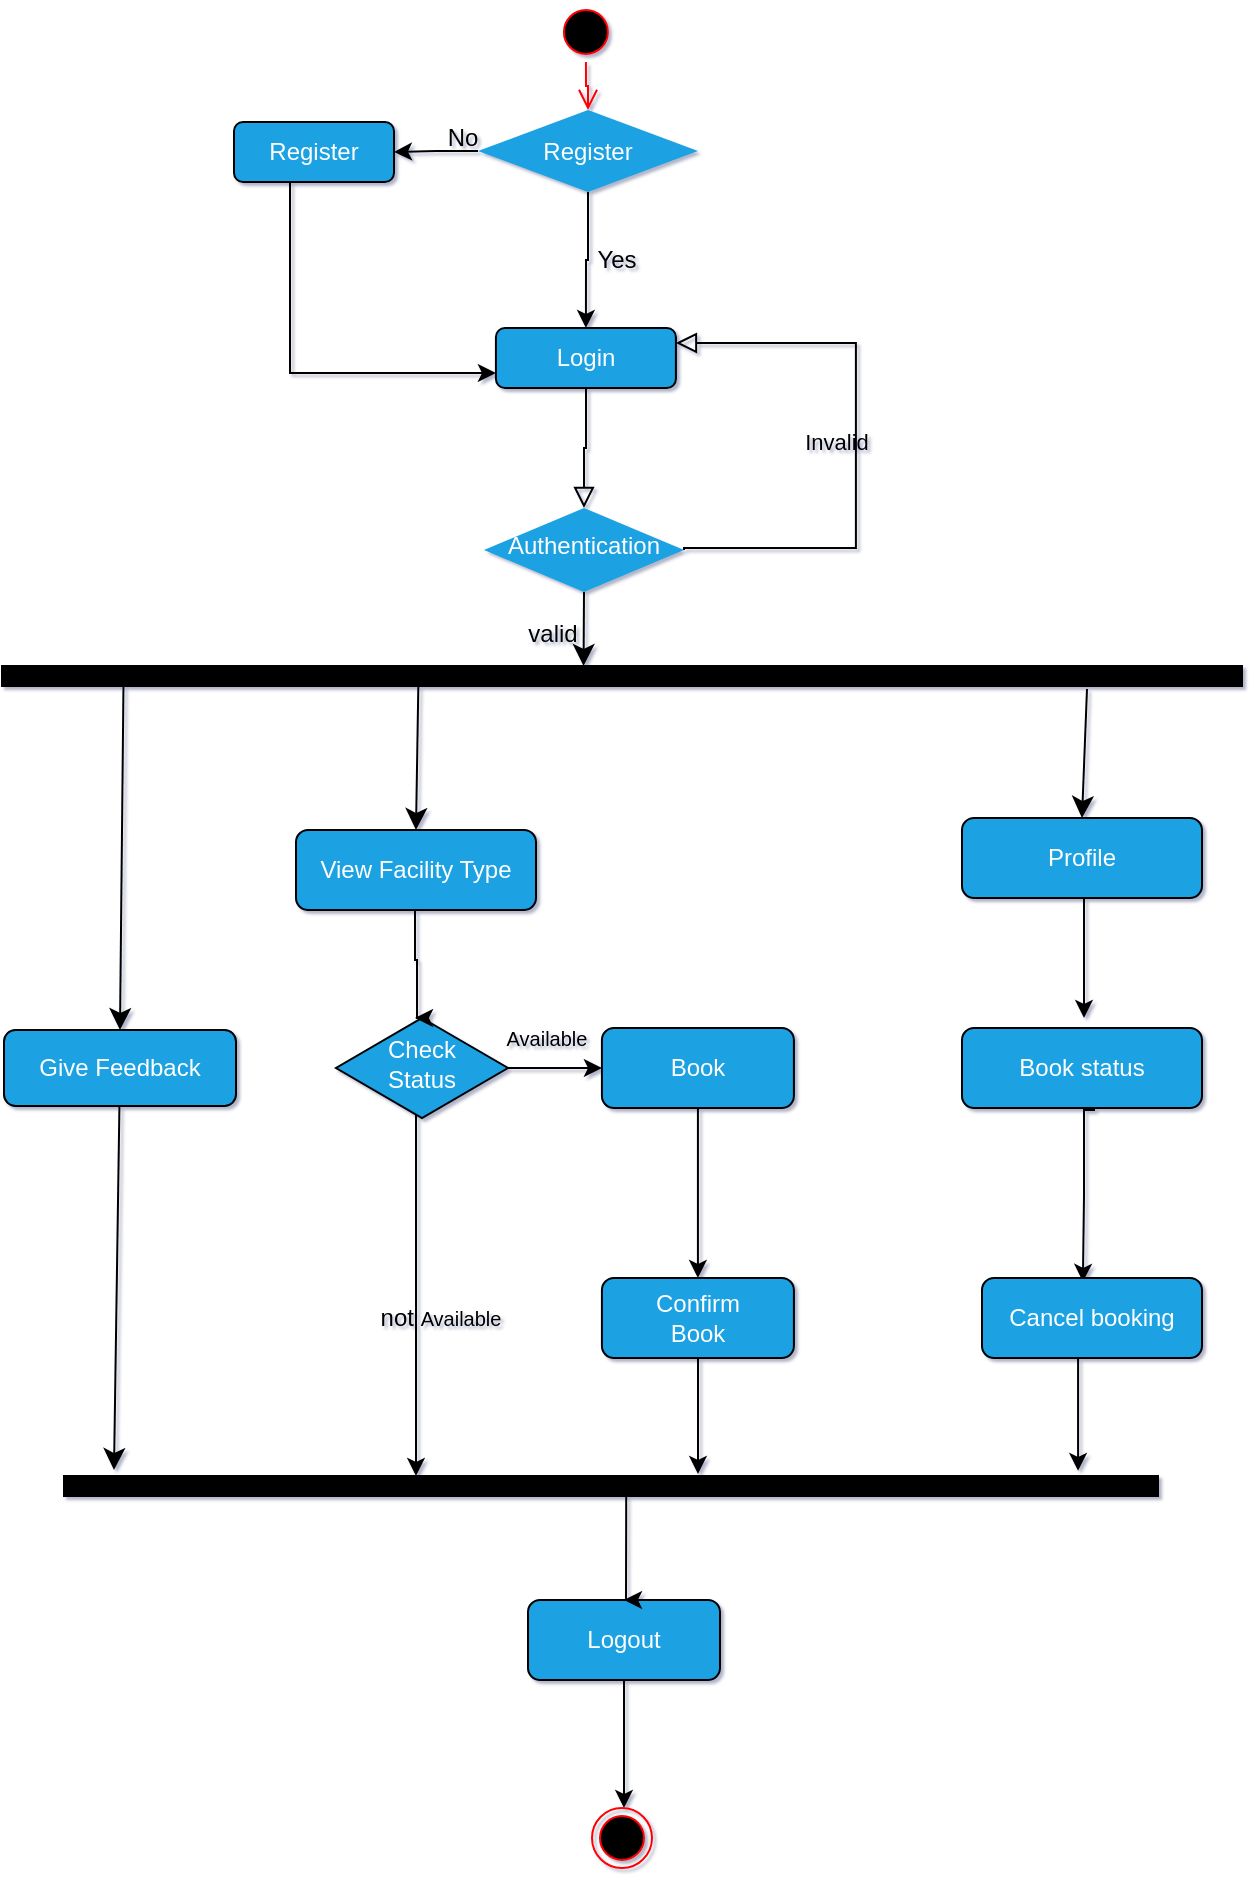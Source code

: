 <mxfile version="21.6.8" type="device">
  <diagram id="C5RBs43oDa-KdzZeNtuy" name="Page-1">
    <mxGraphModel dx="1100" dy="663" grid="0" gridSize="10" guides="1" tooltips="1" connect="1" arrows="1" fold="1" page="1" pageScale="1" pageWidth="827" pageHeight="1169" background="#FFFFFF" math="0" shadow="1">
      <root>
        <mxCell id="WIyWlLk6GJQsqaUBKTNV-0" />
        <mxCell id="WIyWlLk6GJQsqaUBKTNV-1" parent="WIyWlLk6GJQsqaUBKTNV-0" />
        <mxCell id="WIyWlLk6GJQsqaUBKTNV-2" value="" style="rounded=0;html=1;jettySize=auto;orthogonalLoop=1;fontSize=11;endArrow=block;endFill=0;endSize=8;strokeWidth=1;shadow=0;labelBackgroundColor=none;edgeStyle=orthogonalEdgeStyle;strokeColor=#000000;" parent="WIyWlLk6GJQsqaUBKTNV-1" source="WIyWlLk6GJQsqaUBKTNV-3" target="WIyWlLk6GJQsqaUBKTNV-6" edge="1">
          <mxGeometry relative="1" as="geometry" />
        </mxCell>
        <mxCell id="WIyWlLk6GJQsqaUBKTNV-3" value="Login" style="rounded=1;whiteSpace=wrap;html=1;fontSize=12;glass=0;strokeWidth=1;shadow=0;fillColor=#1ba1e2;fontColor=#ffffff;strokeColor=#000000;" parent="WIyWlLk6GJQsqaUBKTNV-1" vertex="1">
          <mxGeometry x="349.96" y="166" width="90" height="30" as="geometry" />
        </mxCell>
        <mxCell id="WIyWlLk6GJQsqaUBKTNV-5" value="&lt;font&gt;Invalid&lt;/font&gt;" style="edgeStyle=orthogonalEdgeStyle;rounded=0;html=1;jettySize=auto;orthogonalLoop=1;fontSize=11;endArrow=block;endFill=0;endSize=8;strokeWidth=1;shadow=0;labelBackgroundColor=none;entryX=1;entryY=0.25;entryDx=0;entryDy=0;exitX=1;exitY=0.5;exitDx=0;exitDy=0;strokeColor=#000000;fontColor=#000000;" parent="WIyWlLk6GJQsqaUBKTNV-1" source="WIyWlLk6GJQsqaUBKTNV-6" target="WIyWlLk6GJQsqaUBKTNV-3" edge="1">
          <mxGeometry y="10" relative="1" as="geometry">
            <mxPoint as="offset" />
            <mxPoint x="549.96" y="186" as="targetPoint" />
            <Array as="points">
              <mxPoint x="529.96" y="276" />
              <mxPoint x="529.96" y="174" />
            </Array>
          </mxGeometry>
        </mxCell>
        <mxCell id="8BPu_o3kOxfXDKiwP98S-32" style="edgeStyle=orthogonalEdgeStyle;rounded=0;orthogonalLoop=1;jettySize=auto;html=1;strokeColor=#000000;" parent="WIyWlLk6GJQsqaUBKTNV-1" source="WIyWlLk6GJQsqaUBKTNV-6" edge="1">
          <mxGeometry relative="1" as="geometry">
            <mxPoint x="396" y="280" as="targetPoint" />
            <Array as="points">
              <mxPoint x="396" y="280" />
            </Array>
          </mxGeometry>
        </mxCell>
        <mxCell id="Hv_kiw9oEFp-t0dqKTi3-8" style="edgeStyle=none;curved=1;rounded=0;orthogonalLoop=1;jettySize=auto;html=1;exitX=0.5;exitY=1;exitDx=0;exitDy=0;entryX=0.469;entryY=0;entryDx=0;entryDy=0;entryPerimeter=0;fontSize=12;startSize=8;endSize=8;" edge="1" parent="WIyWlLk6GJQsqaUBKTNV-1" source="WIyWlLk6GJQsqaUBKTNV-6" target="8BPu_o3kOxfXDKiwP98S-8">
          <mxGeometry relative="1" as="geometry" />
        </mxCell>
        <mxCell id="WIyWlLk6GJQsqaUBKTNV-6" value="Authentication" style="rhombus;whiteSpace=wrap;html=1;shadow=0;fontFamily=Helvetica;fontSize=12;align=center;strokeWidth=1;spacing=6;spacingTop=-4;fillColor=#1ba1e2;fontColor=#ffffff;strokeColor=none;" parent="WIyWlLk6GJQsqaUBKTNV-1" vertex="1">
          <mxGeometry x="344" y="256" width="100" height="42" as="geometry" />
        </mxCell>
        <mxCell id="8BPu_o3kOxfXDKiwP98S-28" style="edgeStyle=orthogonalEdgeStyle;rounded=0;orthogonalLoop=1;jettySize=auto;html=1;strokeColor=#000000;" parent="WIyWlLk6GJQsqaUBKTNV-1" edge="1">
          <mxGeometry relative="1" as="geometry">
            <mxPoint x="310" y="523.75" as="sourcePoint" />
            <mxPoint x="310" y="740" as="targetPoint" />
            <Array as="points">
              <mxPoint x="310" y="690" />
              <mxPoint x="310" y="690" />
            </Array>
          </mxGeometry>
        </mxCell>
        <mxCell id="8BPu_o3kOxfXDKiwP98S-52" style="edgeStyle=orthogonalEdgeStyle;rounded=0;orthogonalLoop=1;jettySize=auto;html=1;strokeColor=#000000;" parent="WIyWlLk6GJQsqaUBKTNV-1" source="WIyWlLk6GJQsqaUBKTNV-10" target="8BPu_o3kOxfXDKiwP98S-17" edge="1">
          <mxGeometry relative="1" as="geometry" />
        </mxCell>
        <mxCell id="WIyWlLk6GJQsqaUBKTNV-10" value="Check&lt;br&gt;Status" style="rhombus;whiteSpace=wrap;html=1;shadow=0;fontFamily=Helvetica;fontSize=12;align=center;strokeWidth=1;spacing=6;spacingTop=-4;fillColor=#1ba1e2;fontColor=#ffffff;strokeColor=#000000;" parent="WIyWlLk6GJQsqaUBKTNV-1" vertex="1">
          <mxGeometry x="270" y="511" width="86" height="50" as="geometry" />
        </mxCell>
        <mxCell id="8BPu_o3kOxfXDKiwP98S-0" value="" style="ellipse;html=1;shape=startState;fillColor=#000000;strokeColor=#ff0000;" parent="WIyWlLk6GJQsqaUBKTNV-1" vertex="1">
          <mxGeometry x="379.96" y="3" width="30" height="30" as="geometry" />
        </mxCell>
        <mxCell id="8BPu_o3kOxfXDKiwP98S-1" value="" style="edgeStyle=orthogonalEdgeStyle;html=1;verticalAlign=bottom;endArrow=open;endSize=8;strokeColor=#ff0000;rounded=0;entryX=0.5;entryY=0;entryDx=0;entryDy=0;entryPerimeter=0;" parent="WIyWlLk6GJQsqaUBKTNV-1" source="8BPu_o3kOxfXDKiwP98S-0" target="8BPu_o3kOxfXDKiwP98S-2" edge="1">
          <mxGeometry relative="1" as="geometry">
            <mxPoint x="409.96" y="16" as="targetPoint" />
          </mxGeometry>
        </mxCell>
        <mxCell id="8BPu_o3kOxfXDKiwP98S-4" style="edgeStyle=orthogonalEdgeStyle;rounded=0;orthogonalLoop=1;jettySize=auto;html=1;entryX=1;entryY=0.5;entryDx=0;entryDy=0;strokeColor=#000000;" parent="WIyWlLk6GJQsqaUBKTNV-1" source="8BPu_o3kOxfXDKiwP98S-2" target="8BPu_o3kOxfXDKiwP98S-3" edge="1">
          <mxGeometry relative="1" as="geometry" />
        </mxCell>
        <mxCell id="8BPu_o3kOxfXDKiwP98S-6" style="edgeStyle=orthogonalEdgeStyle;rounded=0;orthogonalLoop=1;jettySize=auto;html=1;entryX=0.5;entryY=0;entryDx=0;entryDy=0;strokeColor=#000000;" parent="WIyWlLk6GJQsqaUBKTNV-1" source="8BPu_o3kOxfXDKiwP98S-2" target="WIyWlLk6GJQsqaUBKTNV-3" edge="1">
          <mxGeometry relative="1" as="geometry" />
        </mxCell>
        <mxCell id="8BPu_o3kOxfXDKiwP98S-2" value="Register" style="strokeWidth=2;html=1;shape=mxgraph.flowchart.decision;whiteSpace=wrap;fillColor=#1ba1e2;fontColor=#ffffff;strokeColor=none;" parent="WIyWlLk6GJQsqaUBKTNV-1" vertex="1">
          <mxGeometry x="341" y="57" width="110" height="41" as="geometry" />
        </mxCell>
        <mxCell id="8BPu_o3kOxfXDKiwP98S-55" style="edgeStyle=orthogonalEdgeStyle;rounded=0;orthogonalLoop=1;jettySize=auto;html=1;entryX=0;entryY=0.75;entryDx=0;entryDy=0;fillColor=#FFFFFF;strokeColor=#000000;" parent="WIyWlLk6GJQsqaUBKTNV-1" source="8BPu_o3kOxfXDKiwP98S-3" target="WIyWlLk6GJQsqaUBKTNV-3" edge="1">
          <mxGeometry relative="1" as="geometry">
            <Array as="points">
              <mxPoint x="247" y="188" />
            </Array>
          </mxGeometry>
        </mxCell>
        <mxCell id="8BPu_o3kOxfXDKiwP98S-3" value="Register" style="rounded=1;whiteSpace=wrap;html=1;strokeColor=#000000;fillColor=#1ba1e2;fontColor=#ffffff;" parent="WIyWlLk6GJQsqaUBKTNV-1" vertex="1">
          <mxGeometry x="219" y="63" width="80" height="30" as="geometry" />
        </mxCell>
        <mxCell id="8BPu_o3kOxfXDKiwP98S-5" value="&lt;font&gt;No&lt;/font&gt;" style="text;html=1;align=center;verticalAlign=middle;resizable=0;points=[];autosize=1;strokeColor=none;fillColor=none;fontColor=#000000;" parent="WIyWlLk6GJQsqaUBKTNV-1" vertex="1">
          <mxGeometry x="315.96" y="58" width="34" height="26" as="geometry" />
        </mxCell>
        <mxCell id="Hv_kiw9oEFp-t0dqKTi3-5" style="edgeStyle=none;curved=1;rounded=0;orthogonalLoop=1;jettySize=auto;html=1;entryX=0.5;entryY=0;entryDx=0;entryDy=0;fontSize=12;startSize=8;endSize=8;exitX=0.098;exitY=0.7;exitDx=0;exitDy=0;exitPerimeter=0;" edge="1" parent="WIyWlLk6GJQsqaUBKTNV-1" source="8BPu_o3kOxfXDKiwP98S-8" target="8BPu_o3kOxfXDKiwP98S-24">
          <mxGeometry relative="1" as="geometry">
            <mxPoint x="166" y="340" as="sourcePoint" />
          </mxGeometry>
        </mxCell>
        <mxCell id="Hv_kiw9oEFp-t0dqKTi3-6" style="edgeStyle=none;curved=1;rounded=0;orthogonalLoop=1;jettySize=auto;html=1;entryX=0.5;entryY=0;entryDx=0;entryDy=0;fontSize=12;startSize=8;endSize=8;exitX=0.875;exitY=1.15;exitDx=0;exitDy=0;exitPerimeter=0;" edge="1" parent="WIyWlLk6GJQsqaUBKTNV-1" source="8BPu_o3kOxfXDKiwP98S-8" target="8BPu_o3kOxfXDKiwP98S-37">
          <mxGeometry relative="1" as="geometry" />
        </mxCell>
        <mxCell id="Hv_kiw9oEFp-t0dqKTi3-7" style="edgeStyle=none;curved=1;rounded=0;orthogonalLoop=1;jettySize=auto;html=1;entryX=0.5;entryY=0;entryDx=0;entryDy=0;fontSize=12;startSize=8;endSize=8;exitX=0.336;exitY=0.05;exitDx=0;exitDy=0;exitPerimeter=0;" edge="1" parent="WIyWlLk6GJQsqaUBKTNV-1" source="8BPu_o3kOxfXDKiwP98S-8" target="8BPu_o3kOxfXDKiwP98S-14">
          <mxGeometry relative="1" as="geometry" />
        </mxCell>
        <mxCell id="8BPu_o3kOxfXDKiwP98S-8" value="" style="verticalLabelPosition=bottom;html=1;verticalAlign=top;align=center;shape=mxgraph.floorplan.wall;strokeColor=#000000;fillColor=#000000;" parent="WIyWlLk6GJQsqaUBKTNV-1" vertex="1">
          <mxGeometry x="103" y="335" width="620" height="10" as="geometry" />
        </mxCell>
        <mxCell id="8BPu_o3kOxfXDKiwP98S-18" style="edgeStyle=orthogonalEdgeStyle;rounded=0;orthogonalLoop=1;jettySize=auto;html=1;entryX=0.5;entryY=0;entryDx=0;entryDy=0;strokeColor=#000000;" parent="WIyWlLk6GJQsqaUBKTNV-1" edge="1">
          <mxGeometry relative="1" as="geometry">
            <mxPoint x="309.5" y="457.0" as="sourcePoint" />
            <mxPoint x="309.5" y="511" as="targetPoint" />
            <Array as="points">
              <mxPoint x="309.5" y="452" />
              <mxPoint x="309.5" y="482" />
              <mxPoint x="310.5" y="482" />
              <mxPoint x="310.5" y="511" />
            </Array>
          </mxGeometry>
        </mxCell>
        <mxCell id="8BPu_o3kOxfXDKiwP98S-22" style="edgeStyle=orthogonalEdgeStyle;rounded=0;orthogonalLoop=1;jettySize=auto;html=1;entryX=0.5;entryY=0;entryDx=0;entryDy=0;strokeColor=#000000;" parent="WIyWlLk6GJQsqaUBKTNV-1" source="8BPu_o3kOxfXDKiwP98S-17" target="8BPu_o3kOxfXDKiwP98S-21" edge="1">
          <mxGeometry relative="1" as="geometry" />
        </mxCell>
        <mxCell id="8BPu_o3kOxfXDKiwP98S-17" value="Book" style="rounded=1;whiteSpace=wrap;html=1;fontSize=12;glass=0;strokeWidth=1;shadow=0;fillColor=#1ba1e2;fontColor=#ffffff;strokeColor=#000000;" parent="WIyWlLk6GJQsqaUBKTNV-1" vertex="1">
          <mxGeometry x="402.96" y="516" width="96" height="40" as="geometry" />
        </mxCell>
        <mxCell id="8BPu_o3kOxfXDKiwP98S-43" style="edgeStyle=orthogonalEdgeStyle;rounded=0;orthogonalLoop=1;jettySize=auto;html=1;strokeColor=#000000;" parent="WIyWlLk6GJQsqaUBKTNV-1" source="8BPu_o3kOxfXDKiwP98S-21" edge="1">
          <mxGeometry relative="1" as="geometry">
            <mxPoint x="451" y="739" as="targetPoint" />
          </mxGeometry>
        </mxCell>
        <mxCell id="8BPu_o3kOxfXDKiwP98S-21" value="Confirm &lt;br&gt;Book" style="rounded=1;whiteSpace=wrap;html=1;fontSize=12;glass=0;strokeWidth=1;shadow=0;fillColor=#1ba1e2;fontColor=#ffffff;strokeColor=#000000;" parent="WIyWlLk6GJQsqaUBKTNV-1" vertex="1">
          <mxGeometry x="402.96" y="641" width="96" height="40" as="geometry" />
        </mxCell>
        <mxCell id="8BPu_o3kOxfXDKiwP98S-23" value="&lt;font style=&quot;font-size: 10px;&quot;&gt;Available&lt;/font&gt;" style="text;html=1;align=center;verticalAlign=middle;resizable=0;points=[];autosize=1;strokeColor=none;fillColor=none;fontColor=#000000;" parent="WIyWlLk6GJQsqaUBKTNV-1" vertex="1">
          <mxGeometry x="343.96" y="508" width="63" height="26" as="geometry" />
        </mxCell>
        <mxCell id="tZZJJGr4Nyh_WJNYv-40-5" style="edgeStyle=orthogonalEdgeStyle;rounded=0;orthogonalLoop=1;jettySize=auto;html=1;entryX=0.5;entryY=0;entryDx=0;entryDy=0;" parent="WIyWlLk6GJQsqaUBKTNV-1" source="8BPu_o3kOxfXDKiwP98S-25" edge="1">
          <mxGeometry relative="1" as="geometry">
            <mxPoint x="414" y="906" as="targetPoint" />
          </mxGeometry>
        </mxCell>
        <mxCell id="8BPu_o3kOxfXDKiwP98S-25" value="Logout" style="rounded=1;whiteSpace=wrap;html=1;fontSize=12;glass=0;strokeWidth=1;shadow=0;fillColor=#1ba1e2;fontColor=#ffffff;strokeColor=#000000;" parent="WIyWlLk6GJQsqaUBKTNV-1" vertex="1">
          <mxGeometry x="366" y="802" width="96" height="40" as="geometry" />
        </mxCell>
        <mxCell id="8BPu_o3kOxfXDKiwP98S-31" style="edgeStyle=orthogonalEdgeStyle;rounded=0;orthogonalLoop=1;jettySize=auto;html=1;entryX=0.5;entryY=0;entryDx=0;entryDy=0;strokeColor=#000000;" parent="WIyWlLk6GJQsqaUBKTNV-1" target="8BPu_o3kOxfXDKiwP98S-25" edge="1">
          <mxGeometry relative="1" as="geometry">
            <Array as="points">
              <mxPoint x="415" y="757" />
              <mxPoint x="415" y="757" />
            </Array>
            <mxPoint x="415.091" y="750" as="sourcePoint" />
          </mxGeometry>
        </mxCell>
        <mxCell id="8BPu_o3kOxfXDKiwP98S-26" value="" style="verticalLabelPosition=bottom;html=1;verticalAlign=top;align=center;shape=mxgraph.floorplan.wall;fillColor=strokeColor;strokeColor=#000000;" parent="WIyWlLk6GJQsqaUBKTNV-1" vertex="1">
          <mxGeometry x="134" y="740" width="547" height="10" as="geometry" />
        </mxCell>
        <mxCell id="8BPu_o3kOxfXDKiwP98S-33" value="&lt;font&gt;valid&lt;/font&gt;" style="text;html=1;align=center;verticalAlign=middle;resizable=0;points=[];autosize=1;strokeColor=none;fillColor=none;fontColor=#000000;" parent="WIyWlLk6GJQsqaUBKTNV-1" vertex="1">
          <mxGeometry x="356.96" y="306" width="43" height="26" as="geometry" />
        </mxCell>
        <mxCell id="8BPu_o3kOxfXDKiwP98S-46" style="edgeStyle=orthogonalEdgeStyle;rounded=0;orthogonalLoop=1;jettySize=auto;html=1;strokeColor=#000000;" parent="WIyWlLk6GJQsqaUBKTNV-1" edge="1">
          <mxGeometry relative="1" as="geometry">
            <mxPoint x="644" y="511" as="targetPoint" />
            <mxPoint x="644" y="451" as="sourcePoint" />
          </mxGeometry>
        </mxCell>
        <mxCell id="8BPu_o3kOxfXDKiwP98S-37" value="Profile" style="rounded=1;whiteSpace=wrap;html=1;fontSize=12;glass=0;strokeWidth=1;shadow=0;fillColor=#1ba1e2;fontColor=#ffffff;strokeColor=#000000;" parent="WIyWlLk6GJQsqaUBKTNV-1" vertex="1">
          <mxGeometry x="583" y="411" width="120" height="40" as="geometry" />
        </mxCell>
        <mxCell id="8BPu_o3kOxfXDKiwP98S-40" value="" style="edgeStyle=orthogonalEdgeStyle;rounded=0;orthogonalLoop=1;jettySize=auto;html=1;entryX=0.5;entryY=0;entryDx=0;entryDy=0;strokeColor=#000000;" parent="WIyWlLk6GJQsqaUBKTNV-1" target="8BPu_o3kOxfXDKiwP98S-14" edge="1">
          <mxGeometry relative="1" as="geometry">
            <mxPoint x="321" y="451.0" as="sourcePoint" />
            <mxPoint x="311" y="511" as="targetPoint" />
            <Array as="points">
              <mxPoint x="321" y="452" />
            </Array>
          </mxGeometry>
        </mxCell>
        <mxCell id="8BPu_o3kOxfXDKiwP98S-14" value="View Facility Type" style="rounded=1;whiteSpace=wrap;html=1;fontSize=12;glass=0;strokeWidth=1;shadow=0;fillColor=#1ba1e2;fontColor=#ffffff;strokeColor=#000000;" parent="WIyWlLk6GJQsqaUBKTNV-1" vertex="1">
          <mxGeometry x="250" y="417" width="120" height="40" as="geometry" />
        </mxCell>
        <mxCell id="8BPu_o3kOxfXDKiwP98S-47" style="edgeStyle=orthogonalEdgeStyle;rounded=0;orthogonalLoop=1;jettySize=auto;html=1;entryX=0.404;entryY=0.047;entryDx=0;entryDy=0;entryPerimeter=0;strokeColor=#000000;" parent="WIyWlLk6GJQsqaUBKTNV-1" edge="1">
          <mxGeometry relative="1" as="geometry">
            <mxPoint x="649" y="556" as="sourcePoint" />
            <mxPoint x="643.44" y="642.88" as="targetPoint" />
            <Array as="points">
              <mxPoint x="644" y="557" />
              <mxPoint x="644" y="600" />
              <mxPoint x="643" y="600" />
            </Array>
          </mxGeometry>
        </mxCell>
        <mxCell id="8BPu_o3kOxfXDKiwP98S-44" value="Book status" style="rounded=1;whiteSpace=wrap;html=1;fontSize=12;glass=0;strokeWidth=1;shadow=0;fillColor=#1ba1e2;fontColor=#ffffff;strokeColor=#000000;" parent="WIyWlLk6GJQsqaUBKTNV-1" vertex="1">
          <mxGeometry x="583" y="516" width="120" height="40" as="geometry" />
        </mxCell>
        <mxCell id="8BPu_o3kOxfXDKiwP98S-48" style="edgeStyle=orthogonalEdgeStyle;rounded=0;orthogonalLoop=1;jettySize=auto;html=1;entryX=0.932;entryY=-0.257;entryDx=0;entryDy=0;entryPerimeter=0;strokeColor=#000000;" parent="WIyWlLk6GJQsqaUBKTNV-1" edge="1">
          <mxGeometry relative="1" as="geometry">
            <Array as="points" />
            <mxPoint x="641.04" y="650" as="sourcePoint" />
            <mxPoint x="641.04" y="737.43" as="targetPoint" />
          </mxGeometry>
        </mxCell>
        <mxCell id="8BPu_o3kOxfXDKiwP98S-45" value="Cancel booking" style="rounded=1;whiteSpace=wrap;html=1;fontSize=12;glass=0;strokeWidth=1;shadow=0;fillColor=#1ba1e2;fontColor=#ffffff;strokeColor=#000000;" parent="WIyWlLk6GJQsqaUBKTNV-1" vertex="1">
          <mxGeometry x="593" y="641" width="110" height="40" as="geometry" />
        </mxCell>
        <mxCell id="tZZJJGr4Nyh_WJNYv-40-1" value="&lt;font&gt;not &lt;/font&gt;&lt;font style=&quot;font-size: 10px;&quot;&gt;Available&lt;/font&gt;" style="text;html=1;align=center;verticalAlign=middle;resizable=0;points=[];autosize=1;strokeColor=none;fillColor=none;fontColor=#000000;" parent="WIyWlLk6GJQsqaUBKTNV-1" vertex="1">
          <mxGeometry x="280" y="648" width="83" height="26" as="geometry" />
        </mxCell>
        <mxCell id="tZZJJGr4Nyh_WJNYv-40-3" value="&lt;font&gt;Yes&lt;/font&gt;" style="text;html=1;align=center;verticalAlign=middle;resizable=0;points=[];autosize=1;strokeColor=none;fillColor=none;fontColor=#000000;" parent="WIyWlLk6GJQsqaUBKTNV-1" vertex="1">
          <mxGeometry x="391" y="119" width="38" height="26" as="geometry" />
        </mxCell>
        <mxCell id="tZZJJGr4Nyh_WJNYv-40-4" value="" style="ellipse;html=1;shape=endState;fillColor=#000000;strokeColor=#ff0000;" parent="WIyWlLk6GJQsqaUBKTNV-1" vertex="1">
          <mxGeometry x="398" y="906" width="30" height="30" as="geometry" />
        </mxCell>
        <mxCell id="Hv_kiw9oEFp-t0dqKTi3-3" style="edgeStyle=none;curved=1;rounded=0;orthogonalLoop=1;jettySize=auto;html=1;fontSize=12;startSize=8;endSize=8;" edge="1" parent="WIyWlLk6GJQsqaUBKTNV-1" source="8BPu_o3kOxfXDKiwP98S-24">
          <mxGeometry relative="1" as="geometry">
            <mxPoint x="159" y="737" as="targetPoint" />
          </mxGeometry>
        </mxCell>
        <mxCell id="8BPu_o3kOxfXDKiwP98S-24" value="Give Feedback" style="rounded=1;whiteSpace=wrap;html=1;fontSize=12;glass=0;strokeWidth=1;shadow=0;fillColor=#1ba1e2;fontColor=#ffffff;strokeColor=#000000;" parent="WIyWlLk6GJQsqaUBKTNV-1" vertex="1">
          <mxGeometry x="104" y="517" width="116" height="38" as="geometry" />
        </mxCell>
      </root>
    </mxGraphModel>
  </diagram>
</mxfile>
